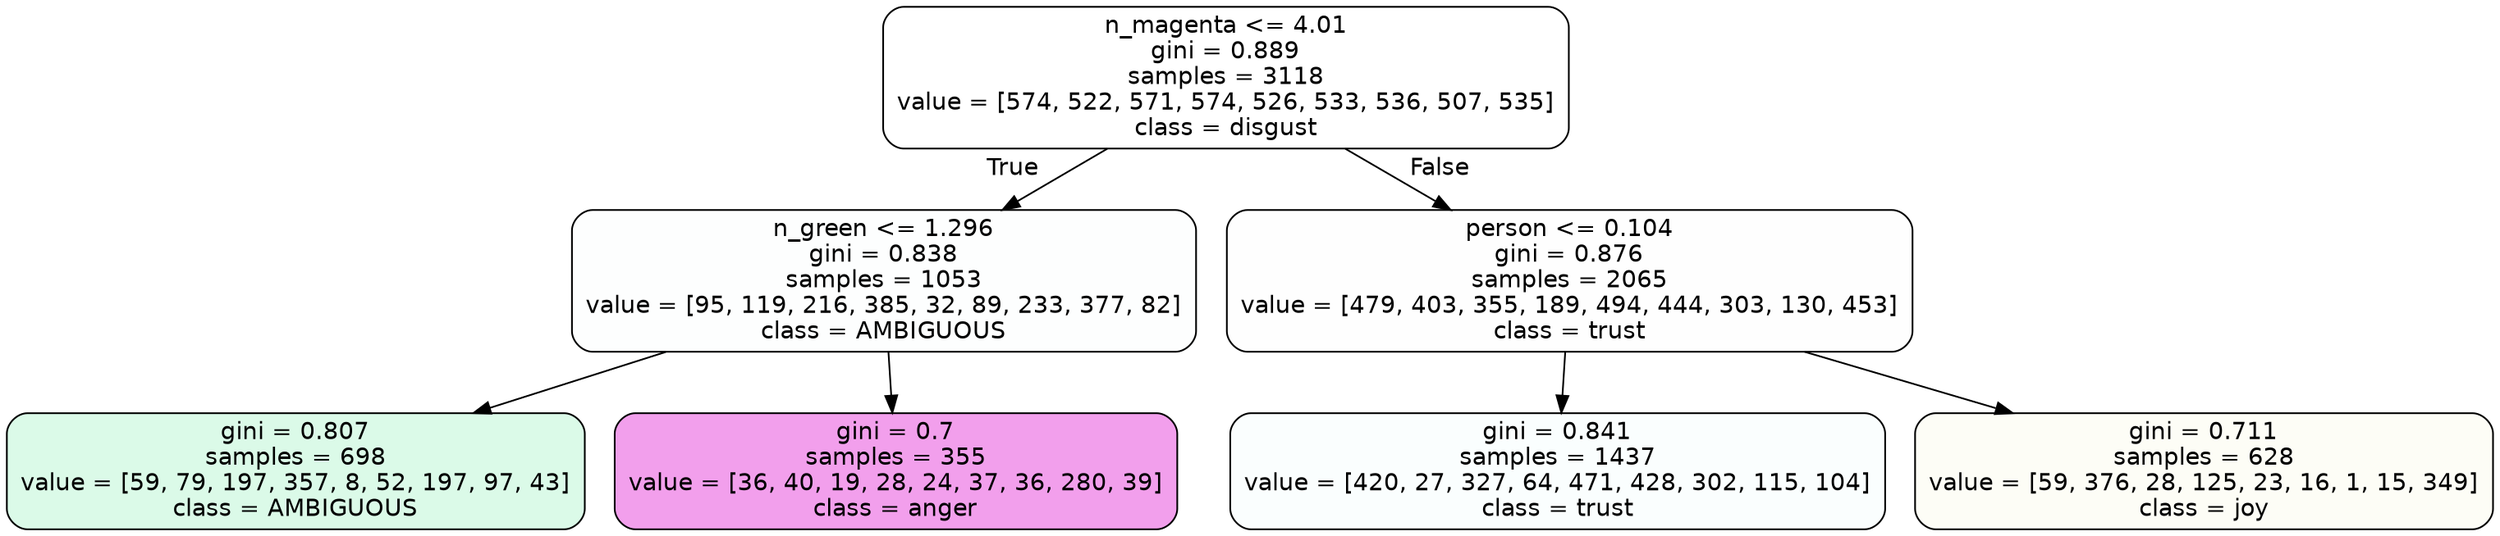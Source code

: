 digraph Tree {
node [shape=box, style="filled, rounded", color="black", fontname=helvetica] ;
edge [fontname=helvetica] ;
0 [label="n_magenta <= 4.01\ngini = 0.889\nsamples = 3118\nvalue = [574, 522, 571, 574, 526, 533, 536, 507, 535]\nclass = disgust", fillcolor="#e5813900"] ;
1 [label="n_green <= 1.296\ngini = 0.838\nsamples = 1053\nvalue = [95, 119, 216, 385, 32, 89, 233, 377, 82]\nclass = AMBIGUOUS", fillcolor="#39e58102"] ;
0 -> 1 [labeldistance=2.5, labelangle=45, headlabel="True"] ;
2 [label="gini = 0.807\nsamples = 698\nvalue = [59, 79, 197, 357, 8, 52, 197, 97, 43]\nclass = AMBIGUOUS", fillcolor="#39e5812e"] ;
1 -> 2 ;
3 [label="gini = 0.7\nsamples = 355\nvalue = [36, 40, 19, 28, 24, 37, 36, 280, 39]\nclass = anger", fillcolor="#e539d77b"] ;
1 -> 3 ;
4 [label="person <= 0.104\ngini = 0.876\nsamples = 2065\nvalue = [479, 403, 355, 189, 494, 444, 303, 130, 453]\nclass = trust", fillcolor="#39d7e501"] ;
0 -> 4 [labeldistance=2.5, labelangle=-45, headlabel="False"] ;
5 [label="gini = 0.841\nsamples = 1437\nvalue = [420, 27, 327, 64, 471, 428, 302, 115, 104]\nclass = trust", fillcolor="#39d7e506"] ;
4 -> 5 ;
6 [label="gini = 0.711\nsamples = 628\nvalue = [59, 376, 28, 125, 23, 16, 1, 15, 349]\nclass = joy", fillcolor="#d7e5390b"] ;
4 -> 6 ;
}